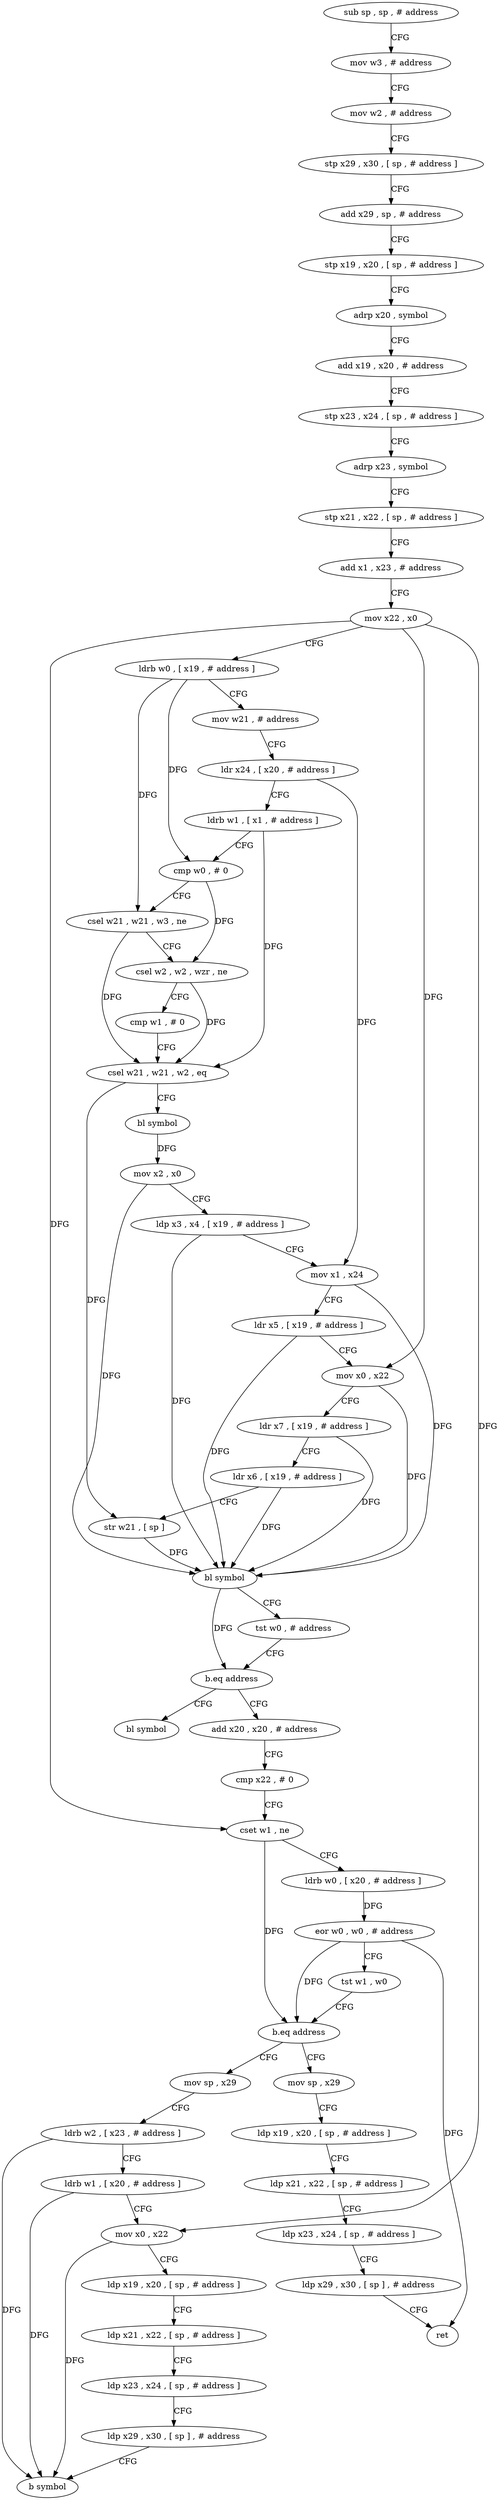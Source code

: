 digraph "func" {
"4218832" [label = "sub sp , sp , # address" ]
"4218836" [label = "mov w3 , # address" ]
"4218840" [label = "mov w2 , # address" ]
"4218844" [label = "stp x29 , x30 , [ sp , # address ]" ]
"4218848" [label = "add x29 , sp , # address" ]
"4218852" [label = "stp x19 , x20 , [ sp , # address ]" ]
"4218856" [label = "adrp x20 , symbol" ]
"4218860" [label = "add x19 , x20 , # address" ]
"4218864" [label = "stp x23 , x24 , [ sp , # address ]" ]
"4218868" [label = "adrp x23 , symbol" ]
"4218872" [label = "stp x21 , x22 , [ sp , # address ]" ]
"4218876" [label = "add x1 , x23 , # address" ]
"4218880" [label = "mov x22 , x0" ]
"4218884" [label = "ldrb w0 , [ x19 , # address ]" ]
"4218888" [label = "mov w21 , # address" ]
"4218892" [label = "ldr x24 , [ x20 , # address ]" ]
"4218896" [label = "ldrb w1 , [ x1 , # address ]" ]
"4218900" [label = "cmp w0 , # 0" ]
"4218904" [label = "csel w21 , w21 , w3 , ne" ]
"4218908" [label = "csel w2 , w2 , wzr , ne" ]
"4218912" [label = "cmp w1 , # 0" ]
"4218916" [label = "csel w21 , w21 , w2 , eq" ]
"4218920" [label = "bl symbol" ]
"4218924" [label = "mov x2 , x0" ]
"4218928" [label = "ldp x3 , x4 , [ x19 , # address ]" ]
"4218932" [label = "mov x1 , x24" ]
"4218936" [label = "ldr x5 , [ x19 , # address ]" ]
"4218940" [label = "mov x0 , x22" ]
"4218944" [label = "ldr x7 , [ x19 , # address ]" ]
"4218948" [label = "ldr x6 , [ x19 , # address ]" ]
"4218952" [label = "str w21 , [ sp ]" ]
"4218956" [label = "bl symbol" ]
"4218960" [label = "tst w0 , # address" ]
"4218964" [label = "b.eq address" ]
"4219056" [label = "bl symbol" ]
"4218968" [label = "add x20 , x20 , # address" ]
"4218972" [label = "cmp x22 , # 0" ]
"4218976" [label = "cset w1 , ne" ]
"4218980" [label = "ldrb w0 , [ x20 , # address ]" ]
"4218984" [label = "eor w0 , w0 , # address" ]
"4218988" [label = "tst w1 , w0" ]
"4218992" [label = "b.eq address" ]
"4219032" [label = "mov sp , x29" ]
"4218996" [label = "mov sp , x29" ]
"4219036" [label = "ldp x19 , x20 , [ sp , # address ]" ]
"4219040" [label = "ldp x21 , x22 , [ sp , # address ]" ]
"4219044" [label = "ldp x23 , x24 , [ sp , # address ]" ]
"4219048" [label = "ldp x29 , x30 , [ sp ] , # address" ]
"4219052" [label = "ret" ]
"4219000" [label = "ldrb w2 , [ x23 , # address ]" ]
"4219004" [label = "ldrb w1 , [ x20 , # address ]" ]
"4219008" [label = "mov x0 , x22" ]
"4219012" [label = "ldp x19 , x20 , [ sp , # address ]" ]
"4219016" [label = "ldp x21 , x22 , [ sp , # address ]" ]
"4219020" [label = "ldp x23 , x24 , [ sp , # address ]" ]
"4219024" [label = "ldp x29 , x30 , [ sp ] , # address" ]
"4219028" [label = "b symbol" ]
"4218832" -> "4218836" [ label = "CFG" ]
"4218836" -> "4218840" [ label = "CFG" ]
"4218840" -> "4218844" [ label = "CFG" ]
"4218844" -> "4218848" [ label = "CFG" ]
"4218848" -> "4218852" [ label = "CFG" ]
"4218852" -> "4218856" [ label = "CFG" ]
"4218856" -> "4218860" [ label = "CFG" ]
"4218860" -> "4218864" [ label = "CFG" ]
"4218864" -> "4218868" [ label = "CFG" ]
"4218868" -> "4218872" [ label = "CFG" ]
"4218872" -> "4218876" [ label = "CFG" ]
"4218876" -> "4218880" [ label = "CFG" ]
"4218880" -> "4218884" [ label = "CFG" ]
"4218880" -> "4218940" [ label = "DFG" ]
"4218880" -> "4218976" [ label = "DFG" ]
"4218880" -> "4219008" [ label = "DFG" ]
"4218884" -> "4218888" [ label = "CFG" ]
"4218884" -> "4218900" [ label = "DFG" ]
"4218884" -> "4218904" [ label = "DFG" ]
"4218888" -> "4218892" [ label = "CFG" ]
"4218892" -> "4218896" [ label = "CFG" ]
"4218892" -> "4218932" [ label = "DFG" ]
"4218896" -> "4218900" [ label = "CFG" ]
"4218896" -> "4218916" [ label = "DFG" ]
"4218900" -> "4218904" [ label = "CFG" ]
"4218900" -> "4218908" [ label = "DFG" ]
"4218904" -> "4218908" [ label = "CFG" ]
"4218904" -> "4218916" [ label = "DFG" ]
"4218908" -> "4218912" [ label = "CFG" ]
"4218908" -> "4218916" [ label = "DFG" ]
"4218912" -> "4218916" [ label = "CFG" ]
"4218916" -> "4218920" [ label = "CFG" ]
"4218916" -> "4218952" [ label = "DFG" ]
"4218920" -> "4218924" [ label = "DFG" ]
"4218924" -> "4218928" [ label = "CFG" ]
"4218924" -> "4218956" [ label = "DFG" ]
"4218928" -> "4218932" [ label = "CFG" ]
"4218928" -> "4218956" [ label = "DFG" ]
"4218932" -> "4218936" [ label = "CFG" ]
"4218932" -> "4218956" [ label = "DFG" ]
"4218936" -> "4218940" [ label = "CFG" ]
"4218936" -> "4218956" [ label = "DFG" ]
"4218940" -> "4218944" [ label = "CFG" ]
"4218940" -> "4218956" [ label = "DFG" ]
"4218944" -> "4218948" [ label = "CFG" ]
"4218944" -> "4218956" [ label = "DFG" ]
"4218948" -> "4218952" [ label = "CFG" ]
"4218948" -> "4218956" [ label = "DFG" ]
"4218952" -> "4218956" [ label = "DFG" ]
"4218956" -> "4218960" [ label = "CFG" ]
"4218956" -> "4218964" [ label = "DFG" ]
"4218960" -> "4218964" [ label = "CFG" ]
"4218964" -> "4219056" [ label = "CFG" ]
"4218964" -> "4218968" [ label = "CFG" ]
"4218968" -> "4218972" [ label = "CFG" ]
"4218972" -> "4218976" [ label = "CFG" ]
"4218976" -> "4218980" [ label = "CFG" ]
"4218976" -> "4218992" [ label = "DFG" ]
"4218980" -> "4218984" [ label = "DFG" ]
"4218984" -> "4218988" [ label = "CFG" ]
"4218984" -> "4218992" [ label = "DFG" ]
"4218984" -> "4219052" [ label = "DFG" ]
"4218988" -> "4218992" [ label = "CFG" ]
"4218992" -> "4219032" [ label = "CFG" ]
"4218992" -> "4218996" [ label = "CFG" ]
"4219032" -> "4219036" [ label = "CFG" ]
"4218996" -> "4219000" [ label = "CFG" ]
"4219036" -> "4219040" [ label = "CFG" ]
"4219040" -> "4219044" [ label = "CFG" ]
"4219044" -> "4219048" [ label = "CFG" ]
"4219048" -> "4219052" [ label = "CFG" ]
"4219000" -> "4219004" [ label = "CFG" ]
"4219000" -> "4219028" [ label = "DFG" ]
"4219004" -> "4219008" [ label = "CFG" ]
"4219004" -> "4219028" [ label = "DFG" ]
"4219008" -> "4219012" [ label = "CFG" ]
"4219008" -> "4219028" [ label = "DFG" ]
"4219012" -> "4219016" [ label = "CFG" ]
"4219016" -> "4219020" [ label = "CFG" ]
"4219020" -> "4219024" [ label = "CFG" ]
"4219024" -> "4219028" [ label = "CFG" ]
}
